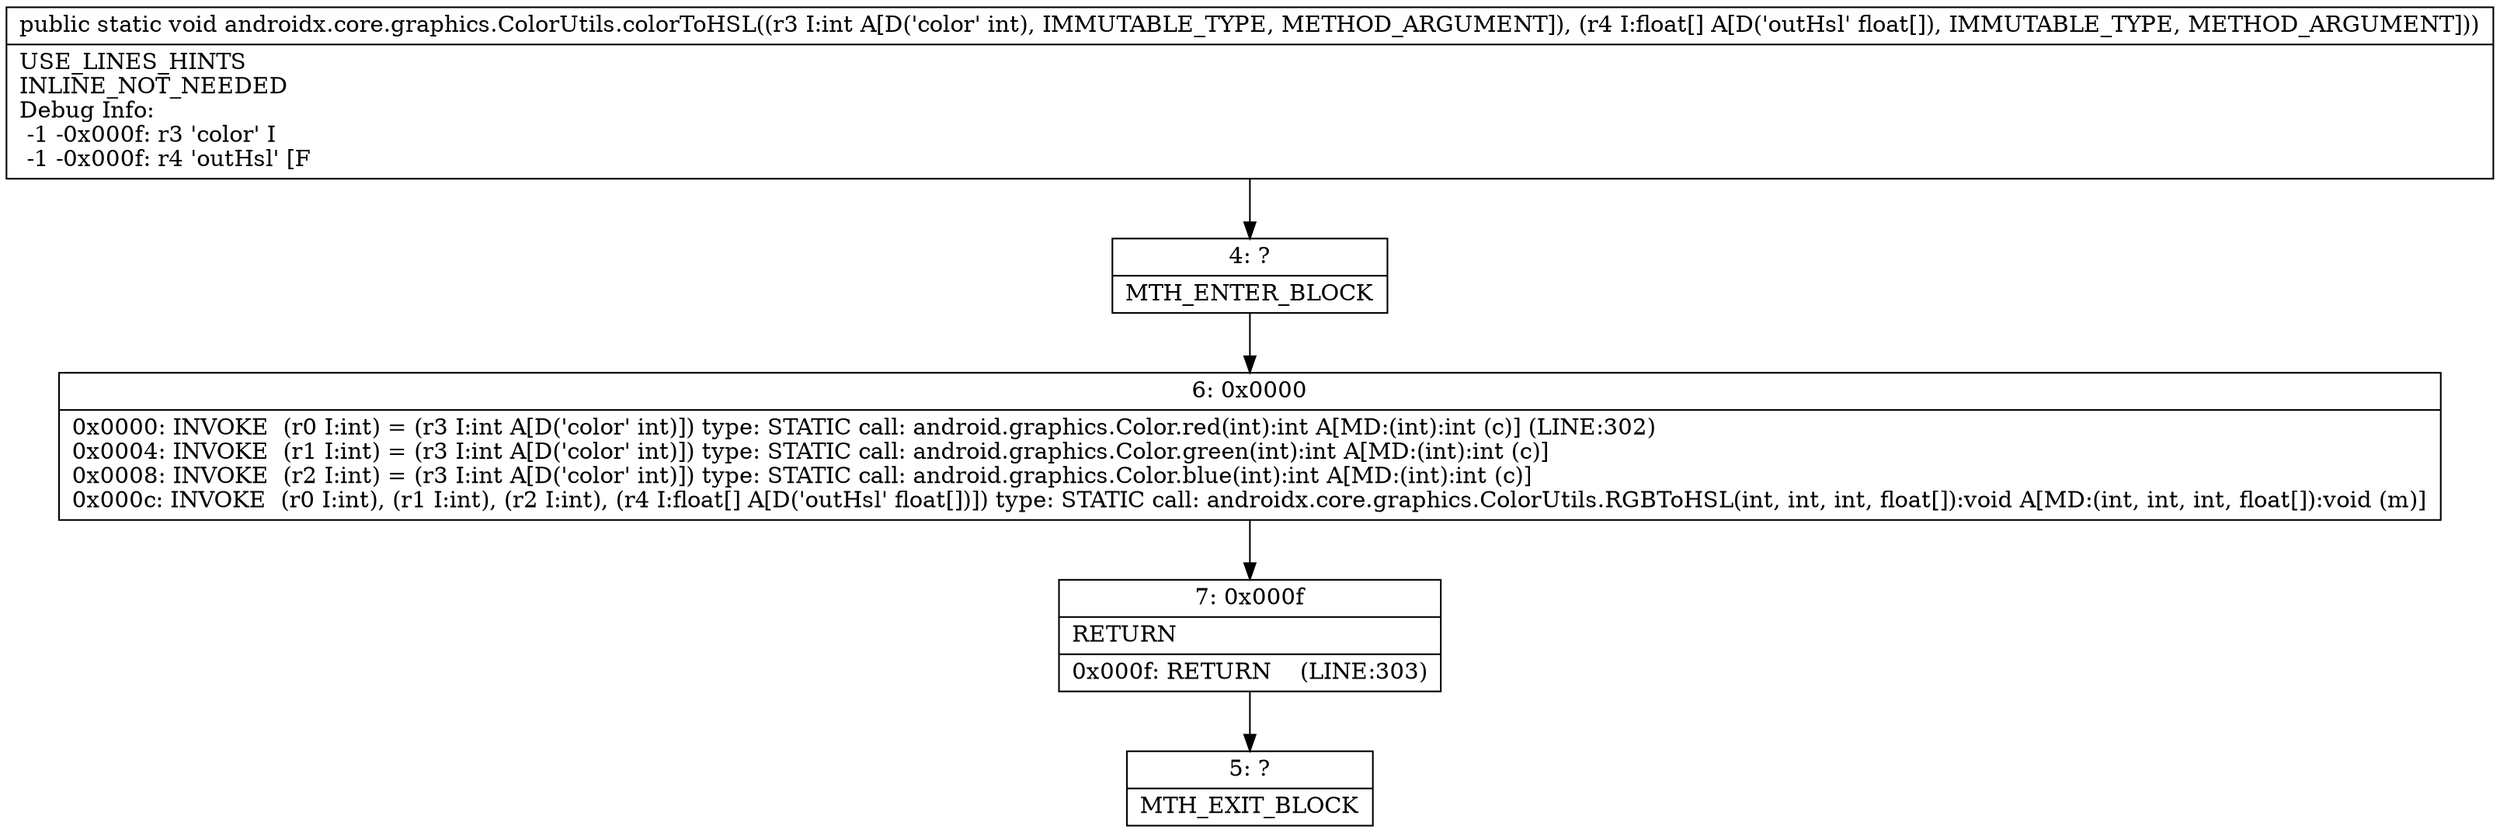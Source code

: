 digraph "CFG forandroidx.core.graphics.ColorUtils.colorToHSL(I[F)V" {
Node_4 [shape=record,label="{4\:\ ?|MTH_ENTER_BLOCK\l}"];
Node_6 [shape=record,label="{6\:\ 0x0000|0x0000: INVOKE  (r0 I:int) = (r3 I:int A[D('color' int)]) type: STATIC call: android.graphics.Color.red(int):int A[MD:(int):int (c)] (LINE:302)\l0x0004: INVOKE  (r1 I:int) = (r3 I:int A[D('color' int)]) type: STATIC call: android.graphics.Color.green(int):int A[MD:(int):int (c)]\l0x0008: INVOKE  (r2 I:int) = (r3 I:int A[D('color' int)]) type: STATIC call: android.graphics.Color.blue(int):int A[MD:(int):int (c)]\l0x000c: INVOKE  (r0 I:int), (r1 I:int), (r2 I:int), (r4 I:float[] A[D('outHsl' float[])]) type: STATIC call: androidx.core.graphics.ColorUtils.RGBToHSL(int, int, int, float[]):void A[MD:(int, int, int, float[]):void (m)]\l}"];
Node_7 [shape=record,label="{7\:\ 0x000f|RETURN\l|0x000f: RETURN    (LINE:303)\l}"];
Node_5 [shape=record,label="{5\:\ ?|MTH_EXIT_BLOCK\l}"];
MethodNode[shape=record,label="{public static void androidx.core.graphics.ColorUtils.colorToHSL((r3 I:int A[D('color' int), IMMUTABLE_TYPE, METHOD_ARGUMENT]), (r4 I:float[] A[D('outHsl' float[]), IMMUTABLE_TYPE, METHOD_ARGUMENT]))  | USE_LINES_HINTS\lINLINE_NOT_NEEDED\lDebug Info:\l  \-1 \-0x000f: r3 'color' I\l  \-1 \-0x000f: r4 'outHsl' [F\l}"];
MethodNode -> Node_4;Node_4 -> Node_6;
Node_6 -> Node_7;
Node_7 -> Node_5;
}

